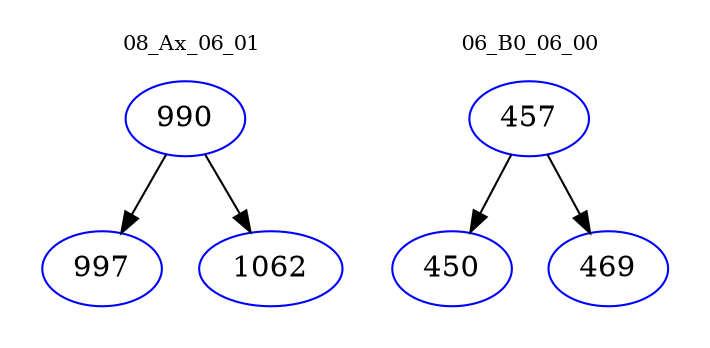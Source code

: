 digraph{
subgraph cluster_0 {
color = white
label = "08_Ax_06_01";
fontsize=10;
T0_990 [label="990", color="blue"]
T0_990 -> T0_997 [color="black"]
T0_997 [label="997", color="blue"]
T0_990 -> T0_1062 [color="black"]
T0_1062 [label="1062", color="blue"]
}
subgraph cluster_1 {
color = white
label = "06_B0_06_00";
fontsize=10;
T1_457 [label="457", color="blue"]
T1_457 -> T1_450 [color="black"]
T1_450 [label="450", color="blue"]
T1_457 -> T1_469 [color="black"]
T1_469 [label="469", color="blue"]
}
}
